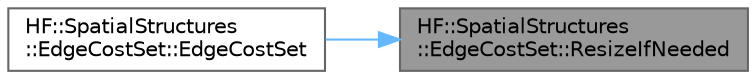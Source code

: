digraph "HF::SpatialStructures::EdgeCostSet::ResizeIfNeeded"
{
 // LATEX_PDF_SIZE
  bgcolor="transparent";
  edge [fontname=Helvetica,fontsize=10,labelfontname=Helvetica,labelfontsize=10];
  node [fontname=Helvetica,fontsize=10,shape=box,height=0.2,width=0.4];
  rankdir="RL";
  Node1 [label="HF::SpatialStructures\l::EdgeCostSet::ResizeIfNeeded",height=0.2,width=0.4,color="gray40", fillcolor="grey60", style="filled", fontcolor="black",tooltip="Resize this edge matrix if needed."];
  Node1 -> Node2 [dir="back",color="steelblue1",style="solid"];
  Node2 [label="HF::SpatialStructures\l::EdgeCostSet::EdgeCostSet",height=0.2,width=0.4,color="grey40", fillcolor="white", style="filled",URL="$a01547.html#a292cb98e857b8ae2606395ed57ebcec8",tooltip="Create an edge cost set and allocate a specific size."];
}
